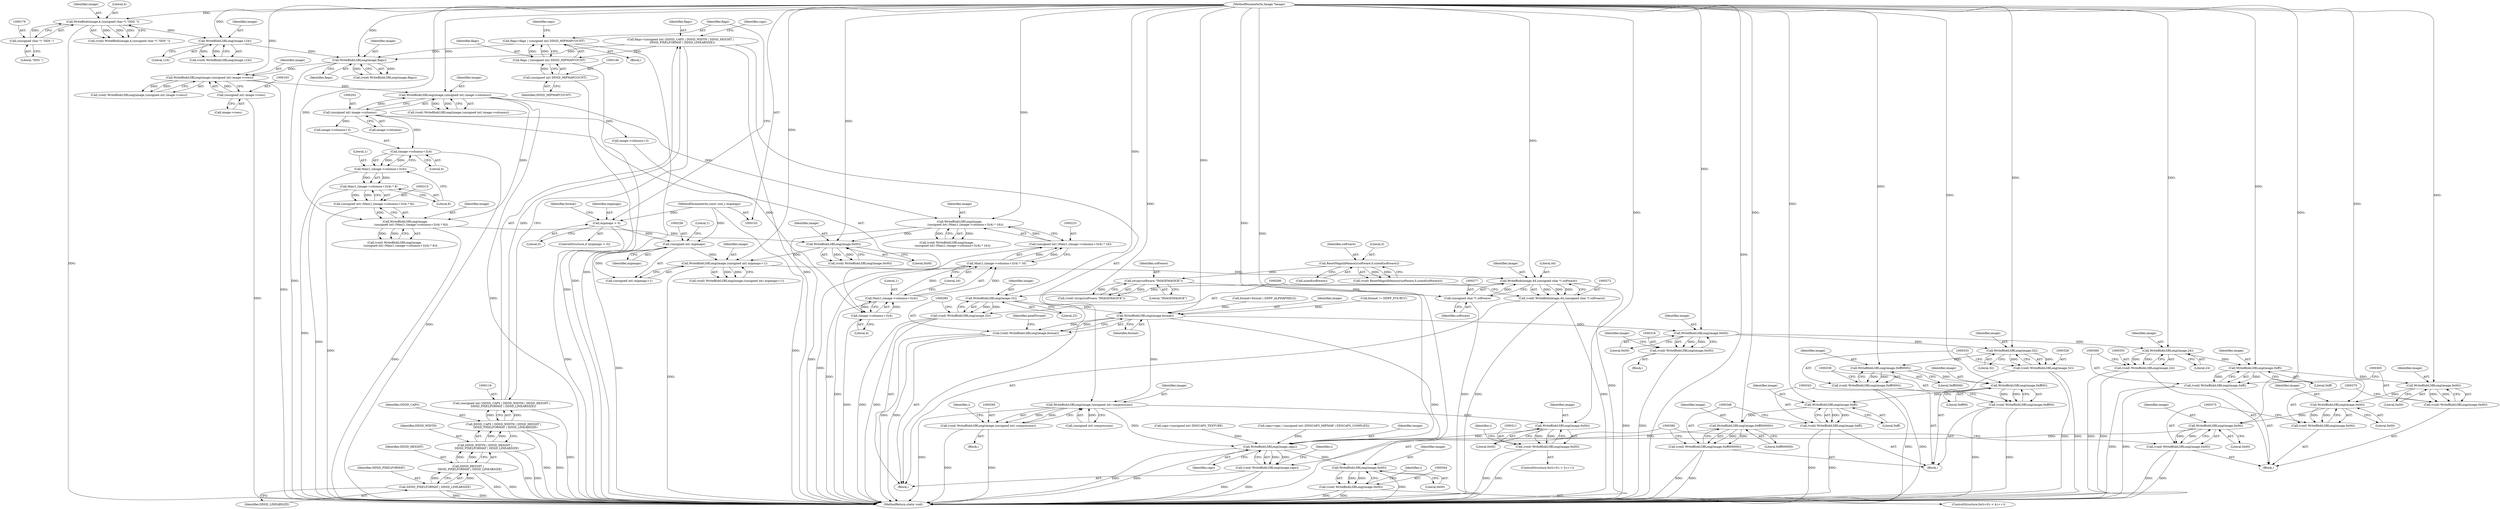 digraph "1_ImageMagick_d7325bac173492b358417a0ad49fabad44447d52_9@pointer" {
"1000273" [label="(Call,WriteBlob(image,44,(unsigned char *) software))"];
"1000252" [label="(Call,WriteBlobLSBLong(image,(unsigned int) mipmaps+1))"];
"1000247" [label="(Call,WriteBlobLSBLong(image,0x00))"];
"1000230" [label="(Call,WriteBlobLSBLong(image,\n             (unsigned int) (Max(1,(image->columns+3)/4) * 16)))"];
"1000199" [label="(Call,WriteBlobLSBLong(image,(unsigned int) image->columns))"];
"1000190" [label="(Call,WriteBlobLSBLong(image,(unsigned int) image->rows))"];
"1000185" [label="(Call,WriteBlobLSBLong(image,flags))"];
"1000180" [label="(Call,WriteBlobLSBLong(image,124))"];
"1000172" [label="(Call,WriteBlob(image,4,(unsigned char *) \"DDS \"))"];
"1000103" [label="(MethodParameterIn,Image *image)"];
"1000175" [label="(Call,(unsigned char *) \"DDS \")"];
"1000141" [label="(Call,flags=flags | (unsigned int) DDSD_MIPMAPCOUNT)"];
"1000143" [label="(Call,flags | (unsigned int) DDSD_MIPMAPCOUNT)"];
"1000113" [label="(Call,flags=(unsigned int) (DDSD_CAPS | DDSD_WIDTH | DDSD_HEIGHT |\n    DDSD_PIXELFORMAT | DDSD_LINEARSIZE))"];
"1000115" [label="(Call,(unsigned int) (DDSD_CAPS | DDSD_WIDTH | DDSD_HEIGHT |\n    DDSD_PIXELFORMAT | DDSD_LINEARSIZE))"];
"1000117" [label="(Call,DDSD_CAPS | DDSD_WIDTH | DDSD_HEIGHT |\n    DDSD_PIXELFORMAT | DDSD_LINEARSIZE)"];
"1000119" [label="(Call,DDSD_WIDTH | DDSD_HEIGHT |\n    DDSD_PIXELFORMAT | DDSD_LINEARSIZE)"];
"1000121" [label="(Call,DDSD_HEIGHT |\n    DDSD_PIXELFORMAT | DDSD_LINEARSIZE)"];
"1000123" [label="(Call,DDSD_PIXELFORMAT | DDSD_LINEARSIZE)"];
"1000145" [label="(Call,(unsigned int) DDSD_MIPMAPCOUNT)"];
"1000192" [label="(Call,(unsigned int) image->rows)"];
"1000201" [label="(Call,(unsigned int) image->columns)"];
"1000232" [label="(Call,(unsigned int) (Max(1,(image->columns+3)/4) * 16))"];
"1000234" [label="(Call,Max(1,(image->columns+3)/4) * 16)"];
"1000235" [label="(Call,Max(1,(image->columns+3)/4))"];
"1000237" [label="(Call,(image->columns+3)/4)"];
"1000212" [label="(Call,WriteBlobLSBLong(image,\n             (unsigned int) (Max(1,(image->columns+3)/4) * 8)))"];
"1000214" [label="(Call,(unsigned int) (Max(1,(image->columns+3)/4) * 8))"];
"1000216" [label="(Call,Max(1,(image->columns+3)/4) * 8)"];
"1000217" [label="(Call,Max(1,(image->columns+3)/4))"];
"1000219" [label="(Call,(image->columns+3)/4)"];
"1000255" [label="(Call,(unsigned int) mipmaps)"];
"1000137" [label="(Call,mipmaps > 0)"];
"1000106" [label="(MethodParameterIn,const size_t mipmaps)"];
"1000276" [label="(Call,(unsigned char *) software)"];
"1000268" [label="(Call,strcpy(software,\"IMAGEMAGICK\"))"];
"1000261" [label="(Call,ResetMagickMemory(software,0,sizeof(software)))"];
"1000271" [label="(Call,(void) WriteBlob(image,44,(unsigned char *) software))"];
"1000281" [label="(Call,WriteBlobLSBLong(image,32))"];
"1000279" [label="(Call,(void) WriteBlobLSBLong(image,32))"];
"1000286" [label="(Call,WriteBlobLSBLong(image,format))"];
"1000284" [label="(Call,(void) WriteBlobLSBLong(image,format))"];
"1000296" [label="(Call,WriteBlobLSBLong(image,(unsigned int) compression))"];
"1000294" [label="(Call,(void) WriteBlobLSBLong(image,(unsigned int) compression))"];
"1000312" [label="(Call,WriteBlobLSBLong(image,0x00))"];
"1000310" [label="(Call,(void) WriteBlobLSBLong(image,0x00))"];
"1000381" [label="(Call,WriteBlobLSBLong(image,caps))"];
"1000379" [label="(Call,(void) WriteBlobLSBLong(image,caps))"];
"1000395" [label="(Call,WriteBlobLSBLong(image,0x00))"];
"1000393" [label="(Call,(void) WriteBlobLSBLong(image,0x00))"];
"1000319" [label="(Call,WriteBlobLSBLong(image,0x00))"];
"1000317" [label="(Call,(void) WriteBlobLSBLong(image,0x00))"];
"1000329" [label="(Call,WriteBlobLSBLong(image,32))"];
"1000327" [label="(Call,(void) WriteBlobLSBLong(image,32))"];
"1000334" [label="(Call,WriteBlobLSBLong(image,0xff0000))"];
"1000332" [label="(Call,(void) WriteBlobLSBLong(image,0xff0000))"];
"1000339" [label="(Call,WriteBlobLSBLong(image,0xff00))"];
"1000337" [label="(Call,(void) WriteBlobLSBLong(image,0xff00))"];
"1000344" [label="(Call,WriteBlobLSBLong(image,0xff))"];
"1000342" [label="(Call,(void) WriteBlobLSBLong(image,0xff))"];
"1000349" [label="(Call,WriteBlobLSBLong(image,0xff000000))"];
"1000347" [label="(Call,(void) WriteBlobLSBLong(image,0xff000000))"];
"1000356" [label="(Call,WriteBlobLSBLong(image,24))"];
"1000354" [label="(Call,(void) WriteBlobLSBLong(image,24))"];
"1000361" [label="(Call,WriteBlobLSBLong(image,0xff))"];
"1000359" [label="(Call,(void) WriteBlobLSBLong(image,0xff))"];
"1000366" [label="(Call,WriteBlobLSBLong(image,0x00))"];
"1000364" [label="(Call,(void) WriteBlobLSBLong(image,0x00))"];
"1000371" [label="(Call,WriteBlobLSBLong(image,0x00))"];
"1000369" [label="(Call,(void) WriteBlobLSBLong(image,0x00))"];
"1000376" [label="(Call,WriteBlobLSBLong(image,0x00))"];
"1000374" [label="(Call,(void) WriteBlobLSBLong(image,0x00))"];
"1000219" [label="(Call,(image->columns+3)/4)"];
"1000293" [label="(Block,)"];
"1000121" [label="(Call,DDSD_HEIGHT |\n    DDSD_PIXELFORMAT | DDSD_LINEARSIZE)"];
"1000321" [label="(Literal,0x00)"];
"1000203" [label="(Call,image->columns)"];
"1000248" [label="(Identifier,image)"];
"1000382" [label="(Identifier,image)"];
"1000218" [label="(Literal,1)"];
"1000214" [label="(Call,(unsigned int) (Max(1,(image->columns+3)/4) * 8))"];
"1000377" [label="(Identifier,image)"];
"1000383" [label="(Identifier,caps)"];
"1000107" [label="(Block,)"];
"1000127" [label="(Identifier,caps)"];
"1000263" [label="(Literal,0)"];
"1000397" [label="(Literal,0x00)"];
"1000262" [label="(Identifier,software)"];
"1000217" [label="(Call,Max(1,(image->columns+3)/4))"];
"1000113" [label="(Call,flags=(unsigned int) (DDSD_CAPS | DDSD_WIDTH | DDSD_HEIGHT |\n    DDSD_PIXELFORMAT | DDSD_LINEARSIZE))"];
"1000126" [label="(Call,caps=(unsigned int) DDSCAPS_TEXTURE)"];
"1000356" [label="(Call,WriteBlobLSBLong(image,24))"];
"1000192" [label="(Call,(unsigned int) image->rows)"];
"1000115" [label="(Call,(unsigned int) (DDSD_CAPS | DDSD_WIDTH | DDSD_HEIGHT |\n    DDSD_PIXELFORMAT | DDSD_LINEARSIZE))"];
"1000374" [label="(Call,(void) WriteBlobLSBLong(image,0x00))"];
"1000379" [label="(Call,(void) WriteBlobLSBLong(image,caps))"];
"1000194" [label="(Call,image->rows)"];
"1000331" [label="(Literal,32)"];
"1000170" [label="(Call,(void) WriteBlob(image,4,(unsigned char *) \"DDS \"))"];
"1000313" [label="(Identifier,image)"];
"1000118" [label="(Identifier,DDSD_CAPS)"];
"1000351" [label="(Literal,0xff000000)"];
"1000238" [label="(Call,image->columns+3)"];
"1000326" [label="(Block,)"];
"1000398" [label="(MethodReturn,static void)"];
"1000103" [label="(MethodParameterIn,Image *image)"];
"1000165" [label="(Call,format=format | DDPF_ALPHAPIXELS)"];
"1000296" [label="(Call,WriteBlobLSBLong(image,(unsigned int) compression))"];
"1000252" [label="(Call,WriteBlobLSBLong(image,(unsigned int) mipmaps+1))"];
"1000178" [label="(Call,(void) WriteBlobLSBLong(image,124))"];
"1000364" [label="(Call,(void) WriteBlobLSBLong(image,0x00))"];
"1000180" [label="(Call,WriteBlobLSBLong(image,124))"];
"1000141" [label="(Call,flags=flags | (unsigned int) DDSD_MIPMAPCOUNT)"];
"1000353" [label="(Block,)"];
"1000234" [label="(Call,Max(1,(image->columns+3)/4) * 16)"];
"1000362" [label="(Identifier,image)"];
"1000191" [label="(Identifier,image)"];
"1000226" [label="(Literal,8)"];
"1000123" [label="(Call,DDSD_PIXELFORMAT | DDSD_LINEARSIZE)"];
"1000197" [label="(Call,(void) WriteBlobLSBLong(image,(unsigned int) image->columns))"];
"1000268" [label="(Call,strcpy(software,\"IMAGEMAGICK\"))"];
"1000284" [label="(Call,(void) WriteBlobLSBLong(image,format))"];
"1000320" [label="(Identifier,image)"];
"1000187" [label="(Identifier,flags)"];
"1000395" [label="(Call,WriteBlobLSBLong(image,0x00))"];
"1000177" [label="(Literal,\"DDS \")"];
"1000212" [label="(Call,WriteBlobLSBLong(image,\n             (unsigned int) (Max(1,(image->columns+3)/4) * 8)))"];
"1000346" [label="(Literal,0xff)"];
"1000294" [label="(Call,(void) WriteBlobLSBLong(image,(unsigned int) compression))"];
"1000291" [label="(Identifier,pixelFormat)"];
"1000259" [label="(Call,(void) ResetMagickMemory(software,0,sizeof(software)))"];
"1000287" [label="(Identifier,image)"];
"1000124" [label="(Identifier,DDSD_PIXELFORMAT)"];
"1000244" [label="(Literal,16)"];
"1000249" [label="(Literal,0x00)"];
"1000220" [label="(Call,image->columns+3)"];
"1000330" [label="(Identifier,image)"];
"1000140" [label="(Block,)"];
"1000148" [label="(Call,caps=caps | (unsigned int) (DDSCAPS_MIPMAP | DDSCAPS_COMPLEX))"];
"1000237" [label="(Call,(image->columns+3)/4)"];
"1000261" [label="(Call,ResetMagickMemory(software,0,sizeof(software)))"];
"1000172" [label="(Call,WriteBlob(image,4,(unsigned char *) \"DDS \"))"];
"1000279" [label="(Call,(void) WriteBlobLSBLong(image,32))"];
"1000349" [label="(Call,WriteBlobLSBLong(image,0xff000000))"];
"1000332" [label="(Call,(void) WriteBlobLSBLong(image,0xff0000))"];
"1000282" [label="(Identifier,image)"];
"1000182" [label="(Literal,124)"];
"1000183" [label="(Call,(void) WriteBlobLSBLong(image,flags))"];
"1000200" [label="(Identifier,image)"];
"1000361" [label="(Call,WriteBlobLSBLong(image,0xff))"];
"1000264" [label="(Call,sizeof(software))"];
"1000114" [label="(Identifier,flags)"];
"1000106" [label="(MethodParameterIn,const size_t mipmaps)"];
"1000257" [label="(Identifier,mipmaps)"];
"1000336" [label="(Literal,0xff0000)"];
"1000386" [label="(Identifier,i)"];
"1000245" [label="(Call,(void) WriteBlobLSBLong(image,0x00))"];
"1000143" [label="(Call,flags | (unsigned int) DDSD_MIPMAPCOUNT)"];
"1000136" [label="(ControlStructure,if (mipmaps > 0))"];
"1000120" [label="(Identifier,DDSD_WIDTH)"];
"1000340" [label="(Identifier,image)"];
"1000186" [label="(Identifier,image)"];
"1000297" [label="(Identifier,image)"];
"1000366" [label="(Call,WriteBlobLSBLong(image,0x00))"];
"1000384" [label="(ControlStructure,for(i=0;i < 4;i++))"];
"1000327" [label="(Call,(void) WriteBlobLSBLong(image,32))"];
"1000359" [label="(Call,(void) WriteBlobLSBLong(image,0xff))"];
"1000149" [label="(Identifier,caps)"];
"1000210" [label="(Call,(void) WriteBlobLSBLong(image,\n             (unsigned int) (Max(1,(image->columns+3)/4) * 8)))"];
"1000354" [label="(Call,(void) WriteBlobLSBLong(image,24))"];
"1000278" [label="(Identifier,software)"];
"1000142" [label="(Identifier,flags)"];
"1000335" [label="(Identifier,image)"];
"1000137" [label="(Call,mipmaps > 0)"];
"1000309" [label="(Identifier,i)"];
"1000181" [label="(Identifier,image)"];
"1000329" [label="(Call,WriteBlobLSBLong(image,32))"];
"1000190" [label="(Call,WriteBlobLSBLong(image,(unsigned int) image->rows))"];
"1000266" [label="(Call,(void) strcpy(software,\"IMAGEMAGICK\"))"];
"1000258" [label="(Literal,1)"];
"1000324" [label="(Identifier,image)"];
"1000301" [label="(ControlStructure,for(i=0;i < 5;i++))"];
"1000345" [label="(Identifier,image)"];
"1000369" [label="(Call,(void) WriteBlobLSBLong(image,0x00))"];
"1000276" [label="(Call,(unsigned char *) software)"];
"1000228" [label="(Call,(void) WriteBlobLSBLong(image,\n             (unsigned int) (Max(1,(image->columns+3)/4) * 16)))"];
"1000270" [label="(Literal,\"IMAGEMAGICK\")"];
"1000271" [label="(Call,(void) WriteBlob(image,44,(unsigned char *) software))"];
"1000342" [label="(Call,(void) WriteBlobLSBLong(image,0xff))"];
"1000201" [label="(Call,(unsigned int) image->columns)"];
"1000160" [label="(Identifier,format)"];
"1000288" [label="(Identifier,format)"];
"1000243" [label="(Literal,4)"];
"1000341" [label="(Literal,0xff00)"];
"1000119" [label="(Call,DDSD_WIDTH | DDSD_HEIGHT |\n    DDSD_PIXELFORMAT | DDSD_LINEARSIZE)"];
"1000199" [label="(Call,WriteBlobLSBLong(image,(unsigned int) image->columns))"];
"1000273" [label="(Call,WriteBlob(image,44,(unsigned char *) software))"];
"1000275" [label="(Literal,44)"];
"1000231" [label="(Identifier,image)"];
"1000236" [label="(Literal,1)"];
"1000344" [label="(Call,WriteBlobLSBLong(image,0xff))"];
"1000174" [label="(Literal,4)"];
"1000316" [label="(Block,)"];
"1000372" [label="(Identifier,image)"];
"1000225" [label="(Literal,4)"];
"1000317" [label="(Call,(void) WriteBlobLSBLong(image,0x00))"];
"1000357" [label="(Identifier,image)"];
"1000393" [label="(Call,(void) WriteBlobLSBLong(image,0x00))"];
"1000185" [label="(Call,WriteBlobLSBLong(image,flags))"];
"1000312" [label="(Call,WriteBlobLSBLong(image,0x00))"];
"1000147" [label="(Identifier,DDSD_MIPMAPCOUNT)"];
"1000363" [label="(Literal,0xff)"];
"1000188" [label="(Call,(void) WriteBlobLSBLong(image,(unsigned int) image->rows))"];
"1000145" [label="(Call,(unsigned int) DDSD_MIPMAPCOUNT)"];
"1000117" [label="(Call,DDSD_CAPS | DDSD_WIDTH | DDSD_HEIGHT |\n    DDSD_PIXELFORMAT | DDSD_LINEARSIZE)"];
"1000235" [label="(Call,Max(1,(image->columns+3)/4))"];
"1000368" [label="(Literal,0x00)"];
"1000175" [label="(Call,(unsigned char *) \"DDS \")"];
"1000125" [label="(Identifier,DDSD_LINEARSIZE)"];
"1000347" [label="(Call,(void) WriteBlobLSBLong(image,0xff000000))"];
"1000122" [label="(Identifier,DDSD_HEIGHT)"];
"1000144" [label="(Identifier,flags)"];
"1000373" [label="(Literal,0x00)"];
"1000396" [label="(Identifier,image)"];
"1000381" [label="(Call,WriteBlobLSBLong(image,caps))"];
"1000173" [label="(Identifier,image)"];
"1000230" [label="(Call,WriteBlobLSBLong(image,\n             (unsigned int) (Max(1,(image->columns+3)/4) * 16)))"];
"1000213" [label="(Identifier,image)"];
"1000367" [label="(Identifier,image)"];
"1000232" [label="(Call,(unsigned int) (Max(1,(image->columns+3)/4) * 16))"];
"1000371" [label="(Call,WriteBlobLSBLong(image,0x00))"];
"1000254" [label="(Call,(unsigned int) mipmaps+1)"];
"1000216" [label="(Call,Max(1,(image->columns+3)/4) * 8)"];
"1000253" [label="(Identifier,image)"];
"1000139" [label="(Literal,0)"];
"1000303" [label="(Identifier,i)"];
"1000310" [label="(Call,(void) WriteBlobLSBLong(image,0x00))"];
"1000334" [label="(Call,WriteBlobLSBLong(image,0xff0000))"];
"1000283" [label="(Literal,32)"];
"1000255" [label="(Call,(unsigned int) mipmaps)"];
"1000159" [label="(Call,format != DDPF_FOURCC)"];
"1000376" [label="(Call,WriteBlobLSBLong(image,0x00))"];
"1000314" [label="(Literal,0x00)"];
"1000269" [label="(Identifier,software)"];
"1000350" [label="(Identifier,image)"];
"1000274" [label="(Identifier,image)"];
"1000378" [label="(Literal,0x00)"];
"1000358" [label="(Literal,24)"];
"1000250" [label="(Call,(void) WriteBlobLSBLong(image,(unsigned int) mipmaps+1))"];
"1000281" [label="(Call,WriteBlobLSBLong(image,32))"];
"1000247" [label="(Call,WriteBlobLSBLong(image,0x00))"];
"1000298" [label="(Call,(unsigned int) compression)"];
"1000392" [label="(Identifier,i)"];
"1000339" [label="(Call,WriteBlobLSBLong(image,0xff00))"];
"1000286" [label="(Call,WriteBlobLSBLong(image,format))"];
"1000138" [label="(Identifier,mipmaps)"];
"1000337" [label="(Call,(void) WriteBlobLSBLong(image,0xff00))"];
"1000319" [label="(Call,WriteBlobLSBLong(image,0x00))"];
"1000273" -> "1000271"  [label="AST: "];
"1000273" -> "1000276"  [label="CFG: "];
"1000274" -> "1000273"  [label="AST: "];
"1000275" -> "1000273"  [label="AST: "];
"1000276" -> "1000273"  [label="AST: "];
"1000271" -> "1000273"  [label="CFG: "];
"1000273" -> "1000398"  [label="DDG: "];
"1000273" -> "1000271"  [label="DDG: "];
"1000273" -> "1000271"  [label="DDG: "];
"1000273" -> "1000271"  [label="DDG: "];
"1000252" -> "1000273"  [label="DDG: "];
"1000103" -> "1000273"  [label="DDG: "];
"1000276" -> "1000273"  [label="DDG: "];
"1000273" -> "1000281"  [label="DDG: "];
"1000252" -> "1000250"  [label="AST: "];
"1000252" -> "1000254"  [label="CFG: "];
"1000253" -> "1000252"  [label="AST: "];
"1000254" -> "1000252"  [label="AST: "];
"1000250" -> "1000252"  [label="CFG: "];
"1000252" -> "1000398"  [label="DDG: "];
"1000252" -> "1000250"  [label="DDG: "];
"1000252" -> "1000250"  [label="DDG: "];
"1000247" -> "1000252"  [label="DDG: "];
"1000103" -> "1000252"  [label="DDG: "];
"1000255" -> "1000252"  [label="DDG: "];
"1000247" -> "1000245"  [label="AST: "];
"1000247" -> "1000249"  [label="CFG: "];
"1000248" -> "1000247"  [label="AST: "];
"1000249" -> "1000247"  [label="AST: "];
"1000245" -> "1000247"  [label="CFG: "];
"1000247" -> "1000245"  [label="DDG: "];
"1000247" -> "1000245"  [label="DDG: "];
"1000230" -> "1000247"  [label="DDG: "];
"1000212" -> "1000247"  [label="DDG: "];
"1000103" -> "1000247"  [label="DDG: "];
"1000230" -> "1000228"  [label="AST: "];
"1000230" -> "1000232"  [label="CFG: "];
"1000231" -> "1000230"  [label="AST: "];
"1000232" -> "1000230"  [label="AST: "];
"1000228" -> "1000230"  [label="CFG: "];
"1000230" -> "1000398"  [label="DDG: "];
"1000230" -> "1000228"  [label="DDG: "];
"1000230" -> "1000228"  [label="DDG: "];
"1000199" -> "1000230"  [label="DDG: "];
"1000103" -> "1000230"  [label="DDG: "];
"1000232" -> "1000230"  [label="DDG: "];
"1000199" -> "1000197"  [label="AST: "];
"1000199" -> "1000201"  [label="CFG: "];
"1000200" -> "1000199"  [label="AST: "];
"1000201" -> "1000199"  [label="AST: "];
"1000197" -> "1000199"  [label="CFG: "];
"1000199" -> "1000398"  [label="DDG: "];
"1000199" -> "1000197"  [label="DDG: "];
"1000199" -> "1000197"  [label="DDG: "];
"1000190" -> "1000199"  [label="DDG: "];
"1000103" -> "1000199"  [label="DDG: "];
"1000201" -> "1000199"  [label="DDG: "];
"1000199" -> "1000212"  [label="DDG: "];
"1000190" -> "1000188"  [label="AST: "];
"1000190" -> "1000192"  [label="CFG: "];
"1000191" -> "1000190"  [label="AST: "];
"1000192" -> "1000190"  [label="AST: "];
"1000188" -> "1000190"  [label="CFG: "];
"1000190" -> "1000398"  [label="DDG: "];
"1000190" -> "1000188"  [label="DDG: "];
"1000190" -> "1000188"  [label="DDG: "];
"1000185" -> "1000190"  [label="DDG: "];
"1000103" -> "1000190"  [label="DDG: "];
"1000192" -> "1000190"  [label="DDG: "];
"1000185" -> "1000183"  [label="AST: "];
"1000185" -> "1000187"  [label="CFG: "];
"1000186" -> "1000185"  [label="AST: "];
"1000187" -> "1000185"  [label="AST: "];
"1000183" -> "1000185"  [label="CFG: "];
"1000185" -> "1000398"  [label="DDG: "];
"1000185" -> "1000183"  [label="DDG: "];
"1000185" -> "1000183"  [label="DDG: "];
"1000180" -> "1000185"  [label="DDG: "];
"1000103" -> "1000185"  [label="DDG: "];
"1000141" -> "1000185"  [label="DDG: "];
"1000113" -> "1000185"  [label="DDG: "];
"1000180" -> "1000178"  [label="AST: "];
"1000180" -> "1000182"  [label="CFG: "];
"1000181" -> "1000180"  [label="AST: "];
"1000182" -> "1000180"  [label="AST: "];
"1000178" -> "1000180"  [label="CFG: "];
"1000180" -> "1000178"  [label="DDG: "];
"1000180" -> "1000178"  [label="DDG: "];
"1000172" -> "1000180"  [label="DDG: "];
"1000103" -> "1000180"  [label="DDG: "];
"1000172" -> "1000170"  [label="AST: "];
"1000172" -> "1000175"  [label="CFG: "];
"1000173" -> "1000172"  [label="AST: "];
"1000174" -> "1000172"  [label="AST: "];
"1000175" -> "1000172"  [label="AST: "];
"1000170" -> "1000172"  [label="CFG: "];
"1000172" -> "1000398"  [label="DDG: "];
"1000172" -> "1000170"  [label="DDG: "];
"1000172" -> "1000170"  [label="DDG: "];
"1000172" -> "1000170"  [label="DDG: "];
"1000103" -> "1000172"  [label="DDG: "];
"1000175" -> "1000172"  [label="DDG: "];
"1000103" -> "1000102"  [label="AST: "];
"1000103" -> "1000398"  [label="DDG: "];
"1000103" -> "1000212"  [label="DDG: "];
"1000103" -> "1000281"  [label="DDG: "];
"1000103" -> "1000286"  [label="DDG: "];
"1000103" -> "1000296"  [label="DDG: "];
"1000103" -> "1000312"  [label="DDG: "];
"1000103" -> "1000319"  [label="DDG: "];
"1000103" -> "1000329"  [label="DDG: "];
"1000103" -> "1000334"  [label="DDG: "];
"1000103" -> "1000339"  [label="DDG: "];
"1000103" -> "1000344"  [label="DDG: "];
"1000103" -> "1000349"  [label="DDG: "];
"1000103" -> "1000356"  [label="DDG: "];
"1000103" -> "1000361"  [label="DDG: "];
"1000103" -> "1000366"  [label="DDG: "];
"1000103" -> "1000371"  [label="DDG: "];
"1000103" -> "1000376"  [label="DDG: "];
"1000103" -> "1000381"  [label="DDG: "];
"1000103" -> "1000395"  [label="DDG: "];
"1000175" -> "1000177"  [label="CFG: "];
"1000176" -> "1000175"  [label="AST: "];
"1000177" -> "1000175"  [label="AST: "];
"1000141" -> "1000140"  [label="AST: "];
"1000141" -> "1000143"  [label="CFG: "];
"1000142" -> "1000141"  [label="AST: "];
"1000143" -> "1000141"  [label="AST: "];
"1000149" -> "1000141"  [label="CFG: "];
"1000141" -> "1000398"  [label="DDG: "];
"1000143" -> "1000141"  [label="DDG: "];
"1000143" -> "1000141"  [label="DDG: "];
"1000143" -> "1000145"  [label="CFG: "];
"1000144" -> "1000143"  [label="AST: "];
"1000145" -> "1000143"  [label="AST: "];
"1000143" -> "1000398"  [label="DDG: "];
"1000113" -> "1000143"  [label="DDG: "];
"1000145" -> "1000143"  [label="DDG: "];
"1000113" -> "1000107"  [label="AST: "];
"1000113" -> "1000115"  [label="CFG: "];
"1000114" -> "1000113"  [label="AST: "];
"1000115" -> "1000113"  [label="AST: "];
"1000127" -> "1000113"  [label="CFG: "];
"1000113" -> "1000398"  [label="DDG: "];
"1000115" -> "1000113"  [label="DDG: "];
"1000115" -> "1000117"  [label="CFG: "];
"1000116" -> "1000115"  [label="AST: "];
"1000117" -> "1000115"  [label="AST: "];
"1000115" -> "1000398"  [label="DDG: "];
"1000117" -> "1000115"  [label="DDG: "];
"1000117" -> "1000115"  [label="DDG: "];
"1000117" -> "1000119"  [label="CFG: "];
"1000118" -> "1000117"  [label="AST: "];
"1000119" -> "1000117"  [label="AST: "];
"1000117" -> "1000398"  [label="DDG: "];
"1000117" -> "1000398"  [label="DDG: "];
"1000119" -> "1000117"  [label="DDG: "];
"1000119" -> "1000117"  [label="DDG: "];
"1000119" -> "1000121"  [label="CFG: "];
"1000120" -> "1000119"  [label="AST: "];
"1000121" -> "1000119"  [label="AST: "];
"1000119" -> "1000398"  [label="DDG: "];
"1000119" -> "1000398"  [label="DDG: "];
"1000121" -> "1000119"  [label="DDG: "];
"1000121" -> "1000119"  [label="DDG: "];
"1000121" -> "1000123"  [label="CFG: "];
"1000122" -> "1000121"  [label="AST: "];
"1000123" -> "1000121"  [label="AST: "];
"1000121" -> "1000398"  [label="DDG: "];
"1000121" -> "1000398"  [label="DDG: "];
"1000123" -> "1000121"  [label="DDG: "];
"1000123" -> "1000121"  [label="DDG: "];
"1000123" -> "1000125"  [label="CFG: "];
"1000124" -> "1000123"  [label="AST: "];
"1000125" -> "1000123"  [label="AST: "];
"1000123" -> "1000398"  [label="DDG: "];
"1000123" -> "1000398"  [label="DDG: "];
"1000145" -> "1000147"  [label="CFG: "];
"1000146" -> "1000145"  [label="AST: "];
"1000147" -> "1000145"  [label="AST: "];
"1000145" -> "1000398"  [label="DDG: "];
"1000192" -> "1000194"  [label="CFG: "];
"1000193" -> "1000192"  [label="AST: "];
"1000194" -> "1000192"  [label="AST: "];
"1000192" -> "1000398"  [label="DDG: "];
"1000201" -> "1000203"  [label="CFG: "];
"1000202" -> "1000201"  [label="AST: "];
"1000203" -> "1000201"  [label="AST: "];
"1000201" -> "1000219"  [label="DDG: "];
"1000201" -> "1000220"  [label="DDG: "];
"1000201" -> "1000237"  [label="DDG: "];
"1000201" -> "1000238"  [label="DDG: "];
"1000232" -> "1000234"  [label="CFG: "];
"1000233" -> "1000232"  [label="AST: "];
"1000234" -> "1000232"  [label="AST: "];
"1000232" -> "1000398"  [label="DDG: "];
"1000234" -> "1000232"  [label="DDG: "];
"1000234" -> "1000232"  [label="DDG: "];
"1000234" -> "1000244"  [label="CFG: "];
"1000235" -> "1000234"  [label="AST: "];
"1000244" -> "1000234"  [label="AST: "];
"1000234" -> "1000398"  [label="DDG: "];
"1000235" -> "1000234"  [label="DDG: "];
"1000235" -> "1000234"  [label="DDG: "];
"1000235" -> "1000237"  [label="CFG: "];
"1000236" -> "1000235"  [label="AST: "];
"1000237" -> "1000235"  [label="AST: "];
"1000244" -> "1000235"  [label="CFG: "];
"1000235" -> "1000398"  [label="DDG: "];
"1000237" -> "1000235"  [label="DDG: "];
"1000237" -> "1000235"  [label="DDG: "];
"1000237" -> "1000243"  [label="CFG: "];
"1000238" -> "1000237"  [label="AST: "];
"1000243" -> "1000237"  [label="AST: "];
"1000237" -> "1000398"  [label="DDG: "];
"1000212" -> "1000210"  [label="AST: "];
"1000212" -> "1000214"  [label="CFG: "];
"1000213" -> "1000212"  [label="AST: "];
"1000214" -> "1000212"  [label="AST: "];
"1000210" -> "1000212"  [label="CFG: "];
"1000212" -> "1000398"  [label="DDG: "];
"1000212" -> "1000210"  [label="DDG: "];
"1000212" -> "1000210"  [label="DDG: "];
"1000214" -> "1000212"  [label="DDG: "];
"1000214" -> "1000216"  [label="CFG: "];
"1000215" -> "1000214"  [label="AST: "];
"1000216" -> "1000214"  [label="AST: "];
"1000214" -> "1000398"  [label="DDG: "];
"1000216" -> "1000214"  [label="DDG: "];
"1000216" -> "1000214"  [label="DDG: "];
"1000216" -> "1000226"  [label="CFG: "];
"1000217" -> "1000216"  [label="AST: "];
"1000226" -> "1000216"  [label="AST: "];
"1000216" -> "1000398"  [label="DDG: "];
"1000217" -> "1000216"  [label="DDG: "];
"1000217" -> "1000216"  [label="DDG: "];
"1000217" -> "1000219"  [label="CFG: "];
"1000218" -> "1000217"  [label="AST: "];
"1000219" -> "1000217"  [label="AST: "];
"1000226" -> "1000217"  [label="CFG: "];
"1000217" -> "1000398"  [label="DDG: "];
"1000219" -> "1000217"  [label="DDG: "];
"1000219" -> "1000217"  [label="DDG: "];
"1000219" -> "1000225"  [label="CFG: "];
"1000220" -> "1000219"  [label="AST: "];
"1000225" -> "1000219"  [label="AST: "];
"1000219" -> "1000398"  [label="DDG: "];
"1000255" -> "1000254"  [label="AST: "];
"1000255" -> "1000257"  [label="CFG: "];
"1000256" -> "1000255"  [label="AST: "];
"1000257" -> "1000255"  [label="AST: "];
"1000258" -> "1000255"  [label="CFG: "];
"1000255" -> "1000398"  [label="DDG: "];
"1000255" -> "1000254"  [label="DDG: "];
"1000137" -> "1000255"  [label="DDG: "];
"1000106" -> "1000255"  [label="DDG: "];
"1000137" -> "1000136"  [label="AST: "];
"1000137" -> "1000139"  [label="CFG: "];
"1000138" -> "1000137"  [label="AST: "];
"1000139" -> "1000137"  [label="AST: "];
"1000142" -> "1000137"  [label="CFG: "];
"1000160" -> "1000137"  [label="CFG: "];
"1000137" -> "1000398"  [label="DDG: "];
"1000106" -> "1000137"  [label="DDG: "];
"1000106" -> "1000102"  [label="AST: "];
"1000106" -> "1000398"  [label="DDG: "];
"1000276" -> "1000278"  [label="CFG: "];
"1000277" -> "1000276"  [label="AST: "];
"1000278" -> "1000276"  [label="AST: "];
"1000276" -> "1000398"  [label="DDG: "];
"1000268" -> "1000276"  [label="DDG: "];
"1000268" -> "1000266"  [label="AST: "];
"1000268" -> "1000270"  [label="CFG: "];
"1000269" -> "1000268"  [label="AST: "];
"1000270" -> "1000268"  [label="AST: "];
"1000266" -> "1000268"  [label="CFG: "];
"1000268" -> "1000266"  [label="DDG: "];
"1000268" -> "1000266"  [label="DDG: "];
"1000261" -> "1000268"  [label="DDG: "];
"1000261" -> "1000259"  [label="AST: "];
"1000261" -> "1000264"  [label="CFG: "];
"1000262" -> "1000261"  [label="AST: "];
"1000263" -> "1000261"  [label="AST: "];
"1000264" -> "1000261"  [label="AST: "];
"1000259" -> "1000261"  [label="CFG: "];
"1000261" -> "1000259"  [label="DDG: "];
"1000261" -> "1000259"  [label="DDG: "];
"1000271" -> "1000107"  [label="AST: "];
"1000272" -> "1000271"  [label="AST: "];
"1000280" -> "1000271"  [label="CFG: "];
"1000271" -> "1000398"  [label="DDG: "];
"1000271" -> "1000398"  [label="DDG: "];
"1000281" -> "1000279"  [label="AST: "];
"1000281" -> "1000283"  [label="CFG: "];
"1000282" -> "1000281"  [label="AST: "];
"1000283" -> "1000281"  [label="AST: "];
"1000279" -> "1000281"  [label="CFG: "];
"1000281" -> "1000279"  [label="DDG: "];
"1000281" -> "1000279"  [label="DDG: "];
"1000281" -> "1000286"  [label="DDG: "];
"1000279" -> "1000107"  [label="AST: "];
"1000280" -> "1000279"  [label="AST: "];
"1000285" -> "1000279"  [label="CFG: "];
"1000279" -> "1000398"  [label="DDG: "];
"1000279" -> "1000398"  [label="DDG: "];
"1000286" -> "1000284"  [label="AST: "];
"1000286" -> "1000288"  [label="CFG: "];
"1000287" -> "1000286"  [label="AST: "];
"1000288" -> "1000286"  [label="AST: "];
"1000284" -> "1000286"  [label="CFG: "];
"1000286" -> "1000398"  [label="DDG: "];
"1000286" -> "1000284"  [label="DDG: "];
"1000286" -> "1000284"  [label="DDG: "];
"1000159" -> "1000286"  [label="DDG: "];
"1000165" -> "1000286"  [label="DDG: "];
"1000286" -> "1000296"  [label="DDG: "];
"1000286" -> "1000319"  [label="DDG: "];
"1000284" -> "1000107"  [label="AST: "];
"1000285" -> "1000284"  [label="AST: "];
"1000291" -> "1000284"  [label="CFG: "];
"1000284" -> "1000398"  [label="DDG: "];
"1000284" -> "1000398"  [label="DDG: "];
"1000296" -> "1000294"  [label="AST: "];
"1000296" -> "1000298"  [label="CFG: "];
"1000297" -> "1000296"  [label="AST: "];
"1000298" -> "1000296"  [label="AST: "];
"1000294" -> "1000296"  [label="CFG: "];
"1000296" -> "1000398"  [label="DDG: "];
"1000296" -> "1000294"  [label="DDG: "];
"1000296" -> "1000294"  [label="DDG: "];
"1000298" -> "1000296"  [label="DDG: "];
"1000296" -> "1000312"  [label="DDG: "];
"1000296" -> "1000381"  [label="DDG: "];
"1000294" -> "1000293"  [label="AST: "];
"1000295" -> "1000294"  [label="AST: "];
"1000303" -> "1000294"  [label="CFG: "];
"1000294" -> "1000398"  [label="DDG: "];
"1000294" -> "1000398"  [label="DDG: "];
"1000312" -> "1000310"  [label="AST: "];
"1000312" -> "1000314"  [label="CFG: "];
"1000313" -> "1000312"  [label="AST: "];
"1000314" -> "1000312"  [label="AST: "];
"1000310" -> "1000312"  [label="CFG: "];
"1000312" -> "1000310"  [label="DDG: "];
"1000312" -> "1000310"  [label="DDG: "];
"1000312" -> "1000381"  [label="DDG: "];
"1000310" -> "1000301"  [label="AST: "];
"1000311" -> "1000310"  [label="AST: "];
"1000309" -> "1000310"  [label="CFG: "];
"1000310" -> "1000398"  [label="DDG: "];
"1000310" -> "1000398"  [label="DDG: "];
"1000381" -> "1000379"  [label="AST: "];
"1000381" -> "1000383"  [label="CFG: "];
"1000382" -> "1000381"  [label="AST: "];
"1000383" -> "1000381"  [label="AST: "];
"1000379" -> "1000381"  [label="CFG: "];
"1000381" -> "1000398"  [label="DDG: "];
"1000381" -> "1000398"  [label="DDG: "];
"1000381" -> "1000379"  [label="DDG: "];
"1000381" -> "1000379"  [label="DDG: "];
"1000376" -> "1000381"  [label="DDG: "];
"1000349" -> "1000381"  [label="DDG: "];
"1000148" -> "1000381"  [label="DDG: "];
"1000126" -> "1000381"  [label="DDG: "];
"1000381" -> "1000395"  [label="DDG: "];
"1000379" -> "1000107"  [label="AST: "];
"1000380" -> "1000379"  [label="AST: "];
"1000386" -> "1000379"  [label="CFG: "];
"1000379" -> "1000398"  [label="DDG: "];
"1000379" -> "1000398"  [label="DDG: "];
"1000395" -> "1000393"  [label="AST: "];
"1000395" -> "1000397"  [label="CFG: "];
"1000396" -> "1000395"  [label="AST: "];
"1000397" -> "1000395"  [label="AST: "];
"1000393" -> "1000395"  [label="CFG: "];
"1000395" -> "1000398"  [label="DDG: "];
"1000395" -> "1000393"  [label="DDG: "];
"1000395" -> "1000393"  [label="DDG: "];
"1000393" -> "1000384"  [label="AST: "];
"1000394" -> "1000393"  [label="AST: "];
"1000392" -> "1000393"  [label="CFG: "];
"1000393" -> "1000398"  [label="DDG: "];
"1000393" -> "1000398"  [label="DDG: "];
"1000319" -> "1000317"  [label="AST: "];
"1000319" -> "1000321"  [label="CFG: "];
"1000320" -> "1000319"  [label="AST: "];
"1000321" -> "1000319"  [label="AST: "];
"1000317" -> "1000319"  [label="CFG: "];
"1000319" -> "1000317"  [label="DDG: "];
"1000319" -> "1000317"  [label="DDG: "];
"1000319" -> "1000329"  [label="DDG: "];
"1000319" -> "1000356"  [label="DDG: "];
"1000317" -> "1000316"  [label="AST: "];
"1000318" -> "1000317"  [label="AST: "];
"1000324" -> "1000317"  [label="CFG: "];
"1000317" -> "1000398"  [label="DDG: "];
"1000317" -> "1000398"  [label="DDG: "];
"1000329" -> "1000327"  [label="AST: "];
"1000329" -> "1000331"  [label="CFG: "];
"1000330" -> "1000329"  [label="AST: "];
"1000331" -> "1000329"  [label="AST: "];
"1000327" -> "1000329"  [label="CFG: "];
"1000329" -> "1000327"  [label="DDG: "];
"1000329" -> "1000327"  [label="DDG: "];
"1000329" -> "1000334"  [label="DDG: "];
"1000327" -> "1000326"  [label="AST: "];
"1000328" -> "1000327"  [label="AST: "];
"1000333" -> "1000327"  [label="CFG: "];
"1000327" -> "1000398"  [label="DDG: "];
"1000327" -> "1000398"  [label="DDG: "];
"1000334" -> "1000332"  [label="AST: "];
"1000334" -> "1000336"  [label="CFG: "];
"1000335" -> "1000334"  [label="AST: "];
"1000336" -> "1000334"  [label="AST: "];
"1000332" -> "1000334"  [label="CFG: "];
"1000334" -> "1000332"  [label="DDG: "];
"1000334" -> "1000332"  [label="DDG: "];
"1000334" -> "1000339"  [label="DDG: "];
"1000332" -> "1000326"  [label="AST: "];
"1000333" -> "1000332"  [label="AST: "];
"1000338" -> "1000332"  [label="CFG: "];
"1000332" -> "1000398"  [label="DDG: "];
"1000332" -> "1000398"  [label="DDG: "];
"1000339" -> "1000337"  [label="AST: "];
"1000339" -> "1000341"  [label="CFG: "];
"1000340" -> "1000339"  [label="AST: "];
"1000341" -> "1000339"  [label="AST: "];
"1000337" -> "1000339"  [label="CFG: "];
"1000339" -> "1000337"  [label="DDG: "];
"1000339" -> "1000337"  [label="DDG: "];
"1000339" -> "1000344"  [label="DDG: "];
"1000337" -> "1000326"  [label="AST: "];
"1000338" -> "1000337"  [label="AST: "];
"1000343" -> "1000337"  [label="CFG: "];
"1000337" -> "1000398"  [label="DDG: "];
"1000337" -> "1000398"  [label="DDG: "];
"1000344" -> "1000342"  [label="AST: "];
"1000344" -> "1000346"  [label="CFG: "];
"1000345" -> "1000344"  [label="AST: "];
"1000346" -> "1000344"  [label="AST: "];
"1000342" -> "1000344"  [label="CFG: "];
"1000344" -> "1000342"  [label="DDG: "];
"1000344" -> "1000342"  [label="DDG: "];
"1000344" -> "1000349"  [label="DDG: "];
"1000342" -> "1000326"  [label="AST: "];
"1000343" -> "1000342"  [label="AST: "];
"1000348" -> "1000342"  [label="CFG: "];
"1000342" -> "1000398"  [label="DDG: "];
"1000342" -> "1000398"  [label="DDG: "];
"1000349" -> "1000347"  [label="AST: "];
"1000349" -> "1000351"  [label="CFG: "];
"1000350" -> "1000349"  [label="AST: "];
"1000351" -> "1000349"  [label="AST: "];
"1000347" -> "1000349"  [label="CFG: "];
"1000349" -> "1000347"  [label="DDG: "];
"1000349" -> "1000347"  [label="DDG: "];
"1000347" -> "1000326"  [label="AST: "];
"1000348" -> "1000347"  [label="AST: "];
"1000380" -> "1000347"  [label="CFG: "];
"1000347" -> "1000398"  [label="DDG: "];
"1000347" -> "1000398"  [label="DDG: "];
"1000356" -> "1000354"  [label="AST: "];
"1000356" -> "1000358"  [label="CFG: "];
"1000357" -> "1000356"  [label="AST: "];
"1000358" -> "1000356"  [label="AST: "];
"1000354" -> "1000356"  [label="CFG: "];
"1000356" -> "1000354"  [label="DDG: "];
"1000356" -> "1000354"  [label="DDG: "];
"1000356" -> "1000361"  [label="DDG: "];
"1000354" -> "1000353"  [label="AST: "];
"1000355" -> "1000354"  [label="AST: "];
"1000360" -> "1000354"  [label="CFG: "];
"1000354" -> "1000398"  [label="DDG: "];
"1000354" -> "1000398"  [label="DDG: "];
"1000361" -> "1000359"  [label="AST: "];
"1000361" -> "1000363"  [label="CFG: "];
"1000362" -> "1000361"  [label="AST: "];
"1000363" -> "1000361"  [label="AST: "];
"1000359" -> "1000361"  [label="CFG: "];
"1000361" -> "1000359"  [label="DDG: "];
"1000361" -> "1000359"  [label="DDG: "];
"1000361" -> "1000366"  [label="DDG: "];
"1000359" -> "1000353"  [label="AST: "];
"1000360" -> "1000359"  [label="AST: "];
"1000365" -> "1000359"  [label="CFG: "];
"1000359" -> "1000398"  [label="DDG: "];
"1000359" -> "1000398"  [label="DDG: "];
"1000366" -> "1000364"  [label="AST: "];
"1000366" -> "1000368"  [label="CFG: "];
"1000367" -> "1000366"  [label="AST: "];
"1000368" -> "1000366"  [label="AST: "];
"1000364" -> "1000366"  [label="CFG: "];
"1000366" -> "1000364"  [label="DDG: "];
"1000366" -> "1000364"  [label="DDG: "];
"1000366" -> "1000371"  [label="DDG: "];
"1000364" -> "1000353"  [label="AST: "];
"1000365" -> "1000364"  [label="AST: "];
"1000370" -> "1000364"  [label="CFG: "];
"1000371" -> "1000369"  [label="AST: "];
"1000371" -> "1000373"  [label="CFG: "];
"1000372" -> "1000371"  [label="AST: "];
"1000373" -> "1000371"  [label="AST: "];
"1000369" -> "1000371"  [label="CFG: "];
"1000371" -> "1000369"  [label="DDG: "];
"1000371" -> "1000369"  [label="DDG: "];
"1000371" -> "1000376"  [label="DDG: "];
"1000369" -> "1000353"  [label="AST: "];
"1000370" -> "1000369"  [label="AST: "];
"1000375" -> "1000369"  [label="CFG: "];
"1000376" -> "1000374"  [label="AST: "];
"1000376" -> "1000378"  [label="CFG: "];
"1000377" -> "1000376"  [label="AST: "];
"1000378" -> "1000376"  [label="AST: "];
"1000374" -> "1000376"  [label="CFG: "];
"1000376" -> "1000374"  [label="DDG: "];
"1000376" -> "1000374"  [label="DDG: "];
"1000374" -> "1000353"  [label="AST: "];
"1000375" -> "1000374"  [label="AST: "];
"1000380" -> "1000374"  [label="CFG: "];
"1000374" -> "1000398"  [label="DDG: "];
"1000374" -> "1000398"  [label="DDG: "];
}
